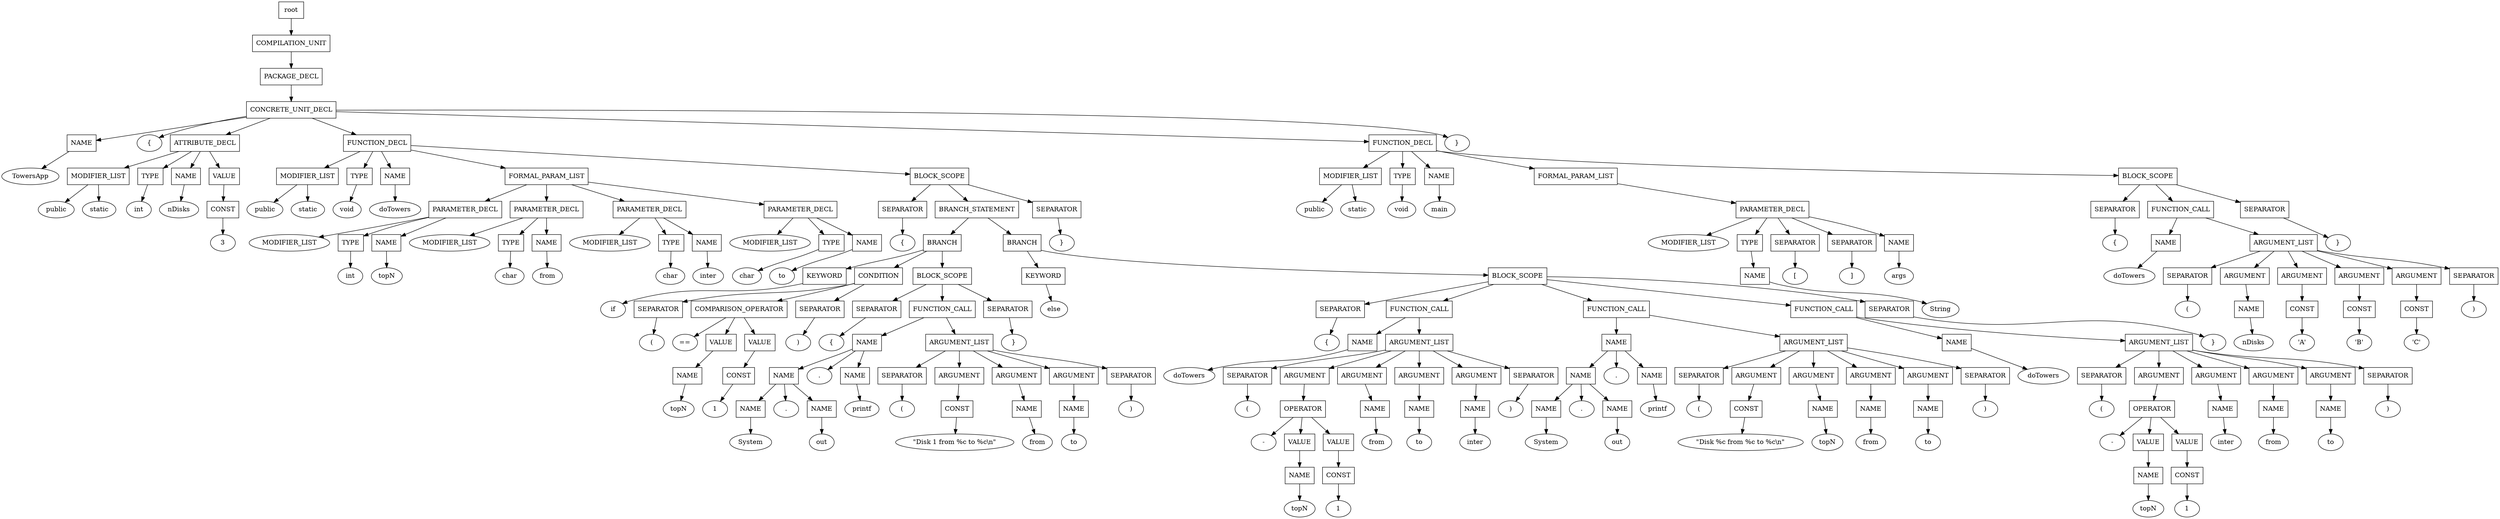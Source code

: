 digraph G {
	splines="TRUE";
	n_0 [label="root", shape="rectangle"]
	n_0 -> n_1
	n_1 [label="COMPILATION_UNIT", shape="rectangle"]
	n_1 -> n_2
	n_2 [label="PACKAGE_DECL", shape="rectangle"]
	n_2 -> n_3
	n_3 [label="CONCRETE_UNIT_DECL", shape="rectangle"]
	n_3 -> n_4
	n_4 [label="NAME", shape="rectangle"]
	n_4 -> n_10
	n_10 [label="TowersApp", shape="ellipse"]
	n_3 -> n_5
	n_5 [label="{", shape="ellipse"]
	n_3 -> n_6
	n_6 [label="ATTRIBUTE_DECL", shape="rectangle"]
	n_6 -> n_11
	n_11 [label="MODIFIER_LIST", shape="rectangle"]
	n_11 -> n_25
	n_25 [label="public", shape="ellipse"]
	n_11 -> n_26
	n_26 [label="static", shape="ellipse"]
	n_6 -> n_12
	n_12 [label="TYPE", shape="rectangle"]
	n_12 -> n_27
	n_27 [label="int", shape="ellipse"]
	n_6 -> n_13
	n_13 [label="NAME", shape="rectangle"]
	n_13 -> n_28
	n_28 [label="nDisks", shape="ellipse"]
	n_6 -> n_14
	n_14 [label="VALUE", shape="rectangle"]
	n_14 -> n_29
	n_29 [label="CONST", shape="rectangle"]
	n_29 -> n_49
	n_49 [label="3", shape="ellipse"]
	n_3 -> n_7
	n_7 [label="FUNCTION_DECL", shape="rectangle"]
	n_7 -> n_15
	n_15 [label="MODIFIER_LIST", shape="rectangle"]
	n_15 -> n_30
	n_30 [label="public", shape="ellipse"]
	n_15 -> n_31
	n_31 [label="static", shape="ellipse"]
	n_7 -> n_16
	n_16 [label="TYPE", shape="rectangle"]
	n_16 -> n_32
	n_32 [label="void", shape="ellipse"]
	n_7 -> n_17
	n_17 [label="NAME", shape="rectangle"]
	n_17 -> n_33
	n_33 [label="doTowers", shape="ellipse"]
	n_7 -> n_18
	n_18 [label="FORMAL_PARAM_LIST", shape="rectangle"]
	n_18 -> n_34
	n_34 [label="PARAMETER_DECL", shape="rectangle"]
	n_34 -> n_50
	n_50 [label="MODIFIER_LIST", shape="ellipse"]
	n_34 -> n_51
	n_51 [label="TYPE", shape="rectangle"]
	n_51 -> n_75
	n_75 [label="int", shape="ellipse"]
	n_34 -> n_52
	n_52 [label="NAME", shape="rectangle"]
	n_52 -> n_76
	n_76 [label="topN", shape="ellipse"]
	n_18 -> n_35
	n_35 [label="PARAMETER_DECL", shape="rectangle"]
	n_35 -> n_53
	n_53 [label="MODIFIER_LIST", shape="ellipse"]
	n_35 -> n_54
	n_54 [label="TYPE", shape="rectangle"]
	n_54 -> n_77
	n_77 [label="char", shape="ellipse"]
	n_35 -> n_55
	n_55 [label="NAME", shape="rectangle"]
	n_55 -> n_78
	n_78 [label="from", shape="ellipse"]
	n_18 -> n_36
	n_36 [label="PARAMETER_DECL", shape="rectangle"]
	n_36 -> n_56
	n_56 [label="MODIFIER_LIST", shape="ellipse"]
	n_36 -> n_57
	n_57 [label="TYPE", shape="rectangle"]
	n_57 -> n_79
	n_79 [label="char", shape="ellipse"]
	n_36 -> n_58
	n_58 [label="NAME", shape="rectangle"]
	n_58 -> n_80
	n_80 [label="inter", shape="ellipse"]
	n_18 -> n_37
	n_37 [label="PARAMETER_DECL", shape="rectangle"]
	n_37 -> n_59
	n_59 [label="MODIFIER_LIST", shape="ellipse"]
	n_37 -> n_60
	n_60 [label="TYPE", shape="rectangle"]
	n_60 -> n_81
	n_81 [label="char", shape="ellipse"]
	n_37 -> n_61
	n_61 [label="NAME", shape="rectangle"]
	n_61 -> n_82
	n_82 [label="to", shape="ellipse"]
	n_7 -> n_19
	n_19 [label="BLOCK_SCOPE", shape="rectangle"]
	n_19 -> n_38
	n_38 [label="SEPARATOR", shape="rectangle"]
	n_38 -> n_62
	n_62 [label="{", shape="ellipse"]
	n_19 -> n_39
	n_39 [label="BRANCH_STATEMENT", shape="rectangle"]
	n_39 -> n_63
	n_63 [label="BRANCH", shape="rectangle"]
	n_63 -> n_83
	n_83 [label="KEYWORD", shape="rectangle"]
	n_83 -> n_99
	n_99 [label="if", shape="ellipse"]
	n_63 -> n_84
	n_84 [label="CONDITION", shape="rectangle"]
	n_84 -> n_100
	n_100 [label="SEPARATOR", shape="rectangle"]
	n_100 -> n_119
	n_119 [label="(", shape="ellipse"]
	n_84 -> n_101
	n_101 [label="COMPARISON_OPERATOR", shape="rectangle"]
	n_101 -> n_120
	n_120 [label="==", shape="ellipse"]
	n_101 -> n_121
	n_121 [label="VALUE", shape="rectangle"]
	n_121 -> n_140
	n_140 [label="NAME", shape="rectangle"]
	n_140 -> n_173
	n_173 [label="topN", shape="ellipse"]
	n_101 -> n_122
	n_122 [label="VALUE", shape="rectangle"]
	n_122 -> n_141
	n_141 [label="CONST", shape="rectangle"]
	n_141 -> n_174
	n_174 [label="1", shape="ellipse"]
	n_84 -> n_102
	n_102 [label="SEPARATOR", shape="rectangle"]
	n_102 -> n_123
	n_123 [label=")", shape="ellipse"]
	n_63 -> n_85
	n_85 [label="BLOCK_SCOPE", shape="rectangle"]
	n_85 -> n_103
	n_103 [label="SEPARATOR", shape="rectangle"]
	n_103 -> n_124
	n_124 [label="{", shape="ellipse"]
	n_85 -> n_104
	n_104 [label="FUNCTION_CALL", shape="rectangle"]
	n_104 -> n_125
	n_125 [label="NAME", shape="rectangle"]
	n_125 -> n_142
	n_142 [label="NAME", shape="rectangle"]
	n_142 -> n_175
	n_175 [label="NAME", shape="rectangle"]
	n_175 -> n_206
	n_206 [label="System", shape="ellipse"]
	n_142 -> n_176
	n_176 [label=".", shape="ellipse"]
	n_142 -> n_177
	n_177 [label="NAME", shape="rectangle"]
	n_177 -> n_207
	n_207 [label="out", shape="ellipse"]
	n_125 -> n_143
	n_143 [label=".", shape="ellipse"]
	n_125 -> n_144
	n_144 [label="NAME", shape="rectangle"]
	n_144 -> n_178
	n_178 [label="printf", shape="ellipse"]
	n_104 -> n_126
	n_126 [label="ARGUMENT_LIST", shape="rectangle"]
	n_126 -> n_145
	n_145 [label="SEPARATOR", shape="rectangle"]
	n_145 -> n_179
	n_179 [label="(", shape="ellipse"]
	n_126 -> n_146
	n_146 [label="ARGUMENT", shape="rectangle"]
	n_146 -> n_180
	n_180 [label="CONST", shape="rectangle"]
	n_180 -> n_208
	n_208 [label="\"Disk 1 from %c to %c\\n\"", shape="ellipse"]
	n_126 -> n_147
	n_147 [label="ARGUMENT", shape="rectangle"]
	n_147 -> n_181
	n_181 [label="NAME", shape="rectangle"]
	n_181 -> n_209
	n_209 [label="from", shape="ellipse"]
	n_126 -> n_148
	n_148 [label="ARGUMENT", shape="rectangle"]
	n_148 -> n_182
	n_182 [label="NAME", shape="rectangle"]
	n_182 -> n_210
	n_210 [label="to", shape="ellipse"]
	n_126 -> n_149
	n_149 [label="SEPARATOR", shape="rectangle"]
	n_149 -> n_183
	n_183 [label=")", shape="ellipse"]
	n_85 -> n_105
	n_105 [label="SEPARATOR", shape="rectangle"]
	n_105 -> n_127
	n_127 [label="}", shape="ellipse"]
	n_39 -> n_64
	n_64 [label="BRANCH", shape="rectangle"]
	n_64 -> n_86
	n_86 [label="KEYWORD", shape="rectangle"]
	n_86 -> n_106
	n_106 [label="else", shape="ellipse"]
	n_64 -> n_87
	n_87 [label="BLOCK_SCOPE", shape="rectangle"]
	n_87 -> n_107
	n_107 [label="SEPARATOR", shape="rectangle"]
	n_107 -> n_128
	n_128 [label="{", shape="ellipse"]
	n_87 -> n_108
	n_108 [label="FUNCTION_CALL", shape="rectangle"]
	n_108 -> n_129
	n_129 [label="NAME", shape="rectangle"]
	n_129 -> n_150
	n_150 [label="doTowers", shape="ellipse"]
	n_108 -> n_130
	n_130 [label="ARGUMENT_LIST", shape="rectangle"]
	n_130 -> n_151
	n_151 [label="SEPARATOR", shape="rectangle"]
	n_151 -> n_184
	n_184 [label="(", shape="ellipse"]
	n_130 -> n_152
	n_152 [label="ARGUMENT", shape="rectangle"]
	n_152 -> n_185
	n_185 [label="OPERATOR", shape="rectangle"]
	n_185 -> n_211
	n_211 [label="-", shape="ellipse"]
	n_185 -> n_212
	n_212 [label="VALUE", shape="rectangle"]
	n_212 -> n_229
	n_229 [label="NAME", shape="rectangle"]
	n_229 -> n_233
	n_233 [label="topN", shape="ellipse"]
	n_185 -> n_213
	n_213 [label="VALUE", shape="rectangle"]
	n_213 -> n_230
	n_230 [label="CONST", shape="rectangle"]
	n_230 -> n_234
	n_234 [label="1", shape="ellipse"]
	n_130 -> n_153
	n_153 [label="ARGUMENT", shape="rectangle"]
	n_153 -> n_186
	n_186 [label="NAME", shape="rectangle"]
	n_186 -> n_214
	n_214 [label="from", shape="ellipse"]
	n_130 -> n_154
	n_154 [label="ARGUMENT", shape="rectangle"]
	n_154 -> n_187
	n_187 [label="NAME", shape="rectangle"]
	n_187 -> n_215
	n_215 [label="to", shape="ellipse"]
	n_130 -> n_155
	n_155 [label="ARGUMENT", shape="rectangle"]
	n_155 -> n_188
	n_188 [label="NAME", shape="rectangle"]
	n_188 -> n_216
	n_216 [label="inter", shape="ellipse"]
	n_130 -> n_156
	n_156 [label="SEPARATOR", shape="rectangle"]
	n_156 -> n_189
	n_189 [label=")", shape="ellipse"]
	n_87 -> n_109
	n_109 [label="FUNCTION_CALL", shape="rectangle"]
	n_109 -> n_131
	n_131 [label="NAME", shape="rectangle"]
	n_131 -> n_157
	n_157 [label="NAME", shape="rectangle"]
	n_157 -> n_190
	n_190 [label="NAME", shape="rectangle"]
	n_190 -> n_217
	n_217 [label="System", shape="ellipse"]
	n_157 -> n_191
	n_191 [label=".", shape="ellipse"]
	n_157 -> n_192
	n_192 [label="NAME", shape="rectangle"]
	n_192 -> n_218
	n_218 [label="out", shape="ellipse"]
	n_131 -> n_158
	n_158 [label=".", shape="ellipse"]
	n_131 -> n_159
	n_159 [label="NAME", shape="rectangle"]
	n_159 -> n_193
	n_193 [label="printf", shape="ellipse"]
	n_109 -> n_132
	n_132 [label="ARGUMENT_LIST", shape="rectangle"]
	n_132 -> n_160
	n_160 [label="SEPARATOR", shape="rectangle"]
	n_160 -> n_194
	n_194 [label="(", shape="ellipse"]
	n_132 -> n_161
	n_161 [label="ARGUMENT", shape="rectangle"]
	n_161 -> n_195
	n_195 [label="CONST", shape="rectangle"]
	n_195 -> n_219
	n_219 [label="\"Disk %c from %c to %c\\n\"", shape="ellipse"]
	n_132 -> n_162
	n_162 [label="ARGUMENT", shape="rectangle"]
	n_162 -> n_196
	n_196 [label="NAME", shape="rectangle"]
	n_196 -> n_220
	n_220 [label="topN", shape="ellipse"]
	n_132 -> n_163
	n_163 [label="ARGUMENT", shape="rectangle"]
	n_163 -> n_197
	n_197 [label="NAME", shape="rectangle"]
	n_197 -> n_221
	n_221 [label="from", shape="ellipse"]
	n_132 -> n_164
	n_164 [label="ARGUMENT", shape="rectangle"]
	n_164 -> n_198
	n_198 [label="NAME", shape="rectangle"]
	n_198 -> n_222
	n_222 [label="to", shape="ellipse"]
	n_132 -> n_165
	n_165 [label="SEPARATOR", shape="rectangle"]
	n_165 -> n_199
	n_199 [label=")", shape="ellipse"]
	n_87 -> n_110
	n_110 [label="FUNCTION_CALL", shape="rectangle"]
	n_110 -> n_133
	n_133 [label="NAME", shape="rectangle"]
	n_133 -> n_166
	n_166 [label="doTowers", shape="ellipse"]
	n_110 -> n_134
	n_134 [label="ARGUMENT_LIST", shape="rectangle"]
	n_134 -> n_167
	n_167 [label="SEPARATOR", shape="rectangle"]
	n_167 -> n_200
	n_200 [label="(", shape="ellipse"]
	n_134 -> n_168
	n_168 [label="ARGUMENT", shape="rectangle"]
	n_168 -> n_201
	n_201 [label="OPERATOR", shape="rectangle"]
	n_201 -> n_223
	n_223 [label="-", shape="ellipse"]
	n_201 -> n_224
	n_224 [label="VALUE", shape="rectangle"]
	n_224 -> n_231
	n_231 [label="NAME", shape="rectangle"]
	n_231 -> n_235
	n_235 [label="topN", shape="ellipse"]
	n_201 -> n_225
	n_225 [label="VALUE", shape="rectangle"]
	n_225 -> n_232
	n_232 [label="CONST", shape="rectangle"]
	n_232 -> n_236
	n_236 [label="1", shape="ellipse"]
	n_134 -> n_169
	n_169 [label="ARGUMENT", shape="rectangle"]
	n_169 -> n_202
	n_202 [label="NAME", shape="rectangle"]
	n_202 -> n_226
	n_226 [label="inter", shape="ellipse"]
	n_134 -> n_170
	n_170 [label="ARGUMENT", shape="rectangle"]
	n_170 -> n_203
	n_203 [label="NAME", shape="rectangle"]
	n_203 -> n_227
	n_227 [label="from", shape="ellipse"]
	n_134 -> n_171
	n_171 [label="ARGUMENT", shape="rectangle"]
	n_171 -> n_204
	n_204 [label="NAME", shape="rectangle"]
	n_204 -> n_228
	n_228 [label="to", shape="ellipse"]
	n_134 -> n_172
	n_172 [label="SEPARATOR", shape="rectangle"]
	n_172 -> n_205
	n_205 [label=")", shape="ellipse"]
	n_87 -> n_111
	n_111 [label="SEPARATOR", shape="rectangle"]
	n_111 -> n_135
	n_135 [label="}", shape="ellipse"]
	n_19 -> n_40
	n_40 [label="SEPARATOR", shape="rectangle"]
	n_40 -> n_65
	n_65 [label="}", shape="ellipse"]
	n_3 -> n_8
	n_8 [label="FUNCTION_DECL", shape="rectangle"]
	n_8 -> n_20
	n_20 [label="MODIFIER_LIST", shape="rectangle"]
	n_20 -> n_41
	n_41 [label="public", shape="ellipse"]
	n_20 -> n_42
	n_42 [label="static", shape="ellipse"]
	n_8 -> n_21
	n_21 [label="TYPE", shape="rectangle"]
	n_21 -> n_43
	n_43 [label="void", shape="ellipse"]
	n_8 -> n_22
	n_22 [label="NAME", shape="rectangle"]
	n_22 -> n_44
	n_44 [label="main", shape="ellipse"]
	n_8 -> n_23
	n_23 [label="FORMAL_PARAM_LIST", shape="rectangle"]
	n_23 -> n_45
	n_45 [label="PARAMETER_DECL", shape="rectangle"]
	n_45 -> n_66
	n_66 [label="MODIFIER_LIST", shape="ellipse"]
	n_45 -> n_67
	n_67 [label="TYPE", shape="rectangle"]
	n_67 -> n_88
	n_88 [label="NAME", shape="rectangle"]
	n_88 -> n_112
	n_112 [label="String", shape="ellipse"]
	n_45 -> n_68
	n_68 [label="SEPARATOR", shape="rectangle"]
	n_68 -> n_89
	n_89 [label="[", shape="ellipse"]
	n_45 -> n_69
	n_69 [label="SEPARATOR", shape="rectangle"]
	n_69 -> n_90
	n_90 [label="]", shape="ellipse"]
	n_45 -> n_70
	n_70 [label="NAME", shape="rectangle"]
	n_70 -> n_91
	n_91 [label="args", shape="ellipse"]
	n_8 -> n_24
	n_24 [label="BLOCK_SCOPE", shape="rectangle"]
	n_24 -> n_46
	n_46 [label="SEPARATOR", shape="rectangle"]
	n_46 -> n_71
	n_71 [label="{", shape="ellipse"]
	n_24 -> n_47
	n_47 [label="FUNCTION_CALL", shape="rectangle"]
	n_47 -> n_72
	n_72 [label="NAME", shape="rectangle"]
	n_72 -> n_92
	n_92 [label="doTowers", shape="ellipse"]
	n_47 -> n_73
	n_73 [label="ARGUMENT_LIST", shape="rectangle"]
	n_73 -> n_93
	n_93 [label="SEPARATOR", shape="rectangle"]
	n_93 -> n_113
	n_113 [label="(", shape="ellipse"]
	n_73 -> n_94
	n_94 [label="ARGUMENT", shape="rectangle"]
	n_94 -> n_114
	n_114 [label="NAME", shape="rectangle"]
	n_114 -> n_136
	n_136 [label="nDisks", shape="ellipse"]
	n_73 -> n_95
	n_95 [label="ARGUMENT", shape="rectangle"]
	n_95 -> n_115
	n_115 [label="CONST", shape="rectangle"]
	n_115 -> n_137
	n_137 [label="'A'", shape="ellipse"]
	n_73 -> n_96
	n_96 [label="ARGUMENT", shape="rectangle"]
	n_96 -> n_116
	n_116 [label="CONST", shape="rectangle"]
	n_116 -> n_138
	n_138 [label="'B'", shape="ellipse"]
	n_73 -> n_97
	n_97 [label="ARGUMENT", shape="rectangle"]
	n_97 -> n_117
	n_117 [label="CONST", shape="rectangle"]
	n_117 -> n_139
	n_139 [label="'C'", shape="ellipse"]
	n_73 -> n_98
	n_98 [label="SEPARATOR", shape="rectangle"]
	n_98 -> n_118
	n_118 [label=")", shape="ellipse"]
	n_24 -> n_48
	n_48 [label="SEPARATOR", shape="rectangle"]
	n_48 -> n_74
	n_74 [label="}", shape="ellipse"]
	n_3 -> n_9
	n_9 [label="}", shape="ellipse"]
}